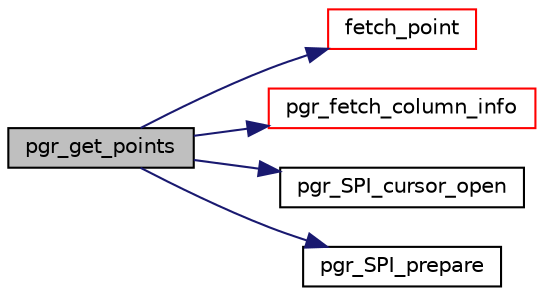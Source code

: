 digraph "pgr_get_points"
{
  edge [fontname="Helvetica",fontsize="10",labelfontname="Helvetica",labelfontsize="10"];
  node [fontname="Helvetica",fontsize="10",shape=record];
  rankdir="LR";
  Node0 [label="pgr_get_points",height=0.2,width=0.4,color="black", fillcolor="grey75", style="filled", fontcolor="black"];
  Node0 -> Node1 [color="midnightblue",fontsize="10",style="solid",fontname="Helvetica"];
  Node1 [label="fetch_point",height=0.2,width=0.4,color="red", fillcolor="white", style="filled",URL="$points__input_8c.html#a2f961047988f038e9e676adc091a551c"];
  Node0 -> Node6 [color="midnightblue",fontsize="10",style="solid",fontname="Helvetica"];
  Node6 [label="pgr_fetch_column_info",height=0.2,width=0.4,color="red", fillcolor="white", style="filled",URL="$get__check__data_8c.html#ae6967f852e7bc95d5d5131b06131de46",tooltip=" Function tells expected type of each column and then check the correspondence type of column..."];
  Node0 -> Node13 [color="midnightblue",fontsize="10",style="solid",fontname="Helvetica"];
  Node13 [label="pgr_SPI_cursor_open",height=0.2,width=0.4,color="black", fillcolor="white", style="filled",URL="$postgres__connection_8c.html#a85cec439f5e567ec736a2a77a0533d9d"];
  Node0 -> Node14 [color="midnightblue",fontsize="10",style="solid",fontname="Helvetica"];
  Node14 [label="pgr_SPI_prepare",height=0.2,width=0.4,color="black", fillcolor="white", style="filled",URL="$postgres__connection_8c.html#aeb63bcfc2ca89c02b30317112bae5f12"];
}
